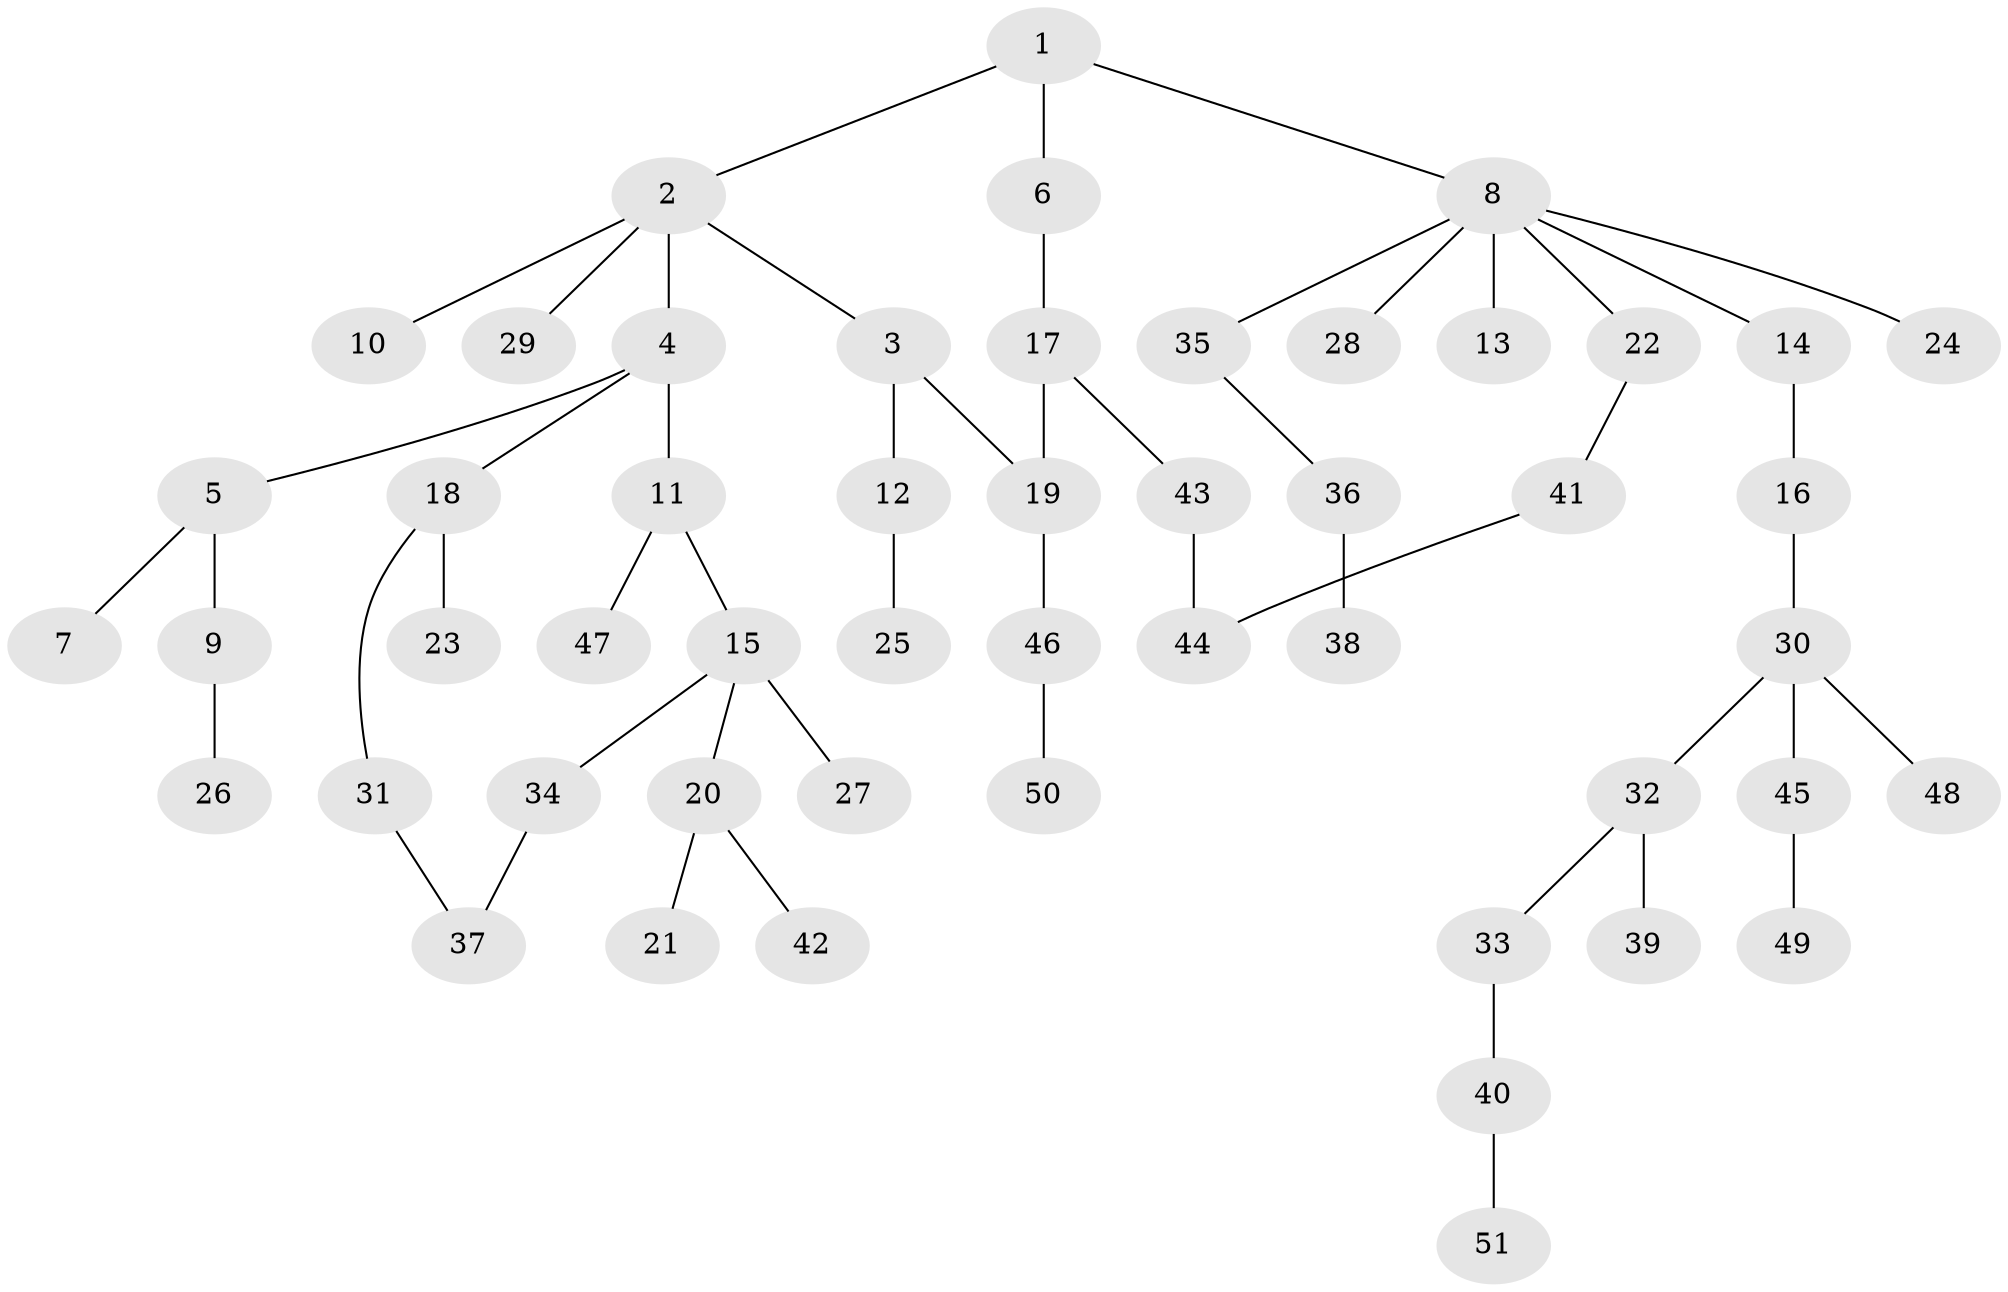 // Generated by graph-tools (version 1.1) at 2025/10/02/27/25 16:10:52]
// undirected, 51 vertices, 53 edges
graph export_dot {
graph [start="1"]
  node [color=gray90,style=filled];
  1;
  2;
  3;
  4;
  5;
  6;
  7;
  8;
  9;
  10;
  11;
  12;
  13;
  14;
  15;
  16;
  17;
  18;
  19;
  20;
  21;
  22;
  23;
  24;
  25;
  26;
  27;
  28;
  29;
  30;
  31;
  32;
  33;
  34;
  35;
  36;
  37;
  38;
  39;
  40;
  41;
  42;
  43;
  44;
  45;
  46;
  47;
  48;
  49;
  50;
  51;
  1 -- 2;
  1 -- 6;
  1 -- 8;
  2 -- 3;
  2 -- 4;
  2 -- 10;
  2 -- 29;
  3 -- 12;
  3 -- 19;
  4 -- 5;
  4 -- 11;
  4 -- 18;
  5 -- 7;
  5 -- 9;
  6 -- 17;
  8 -- 13;
  8 -- 14;
  8 -- 22;
  8 -- 24;
  8 -- 28;
  8 -- 35;
  9 -- 26;
  11 -- 15;
  11 -- 47;
  12 -- 25;
  14 -- 16;
  15 -- 20;
  15 -- 27;
  15 -- 34;
  16 -- 30;
  17 -- 43;
  17 -- 19;
  18 -- 23;
  18 -- 31;
  19 -- 46;
  20 -- 21;
  20 -- 42;
  22 -- 41;
  30 -- 32;
  30 -- 45;
  30 -- 48;
  31 -- 37;
  32 -- 33;
  32 -- 39;
  33 -- 40;
  34 -- 37;
  35 -- 36;
  36 -- 38;
  40 -- 51;
  41 -- 44;
  43 -- 44;
  45 -- 49;
  46 -- 50;
}
